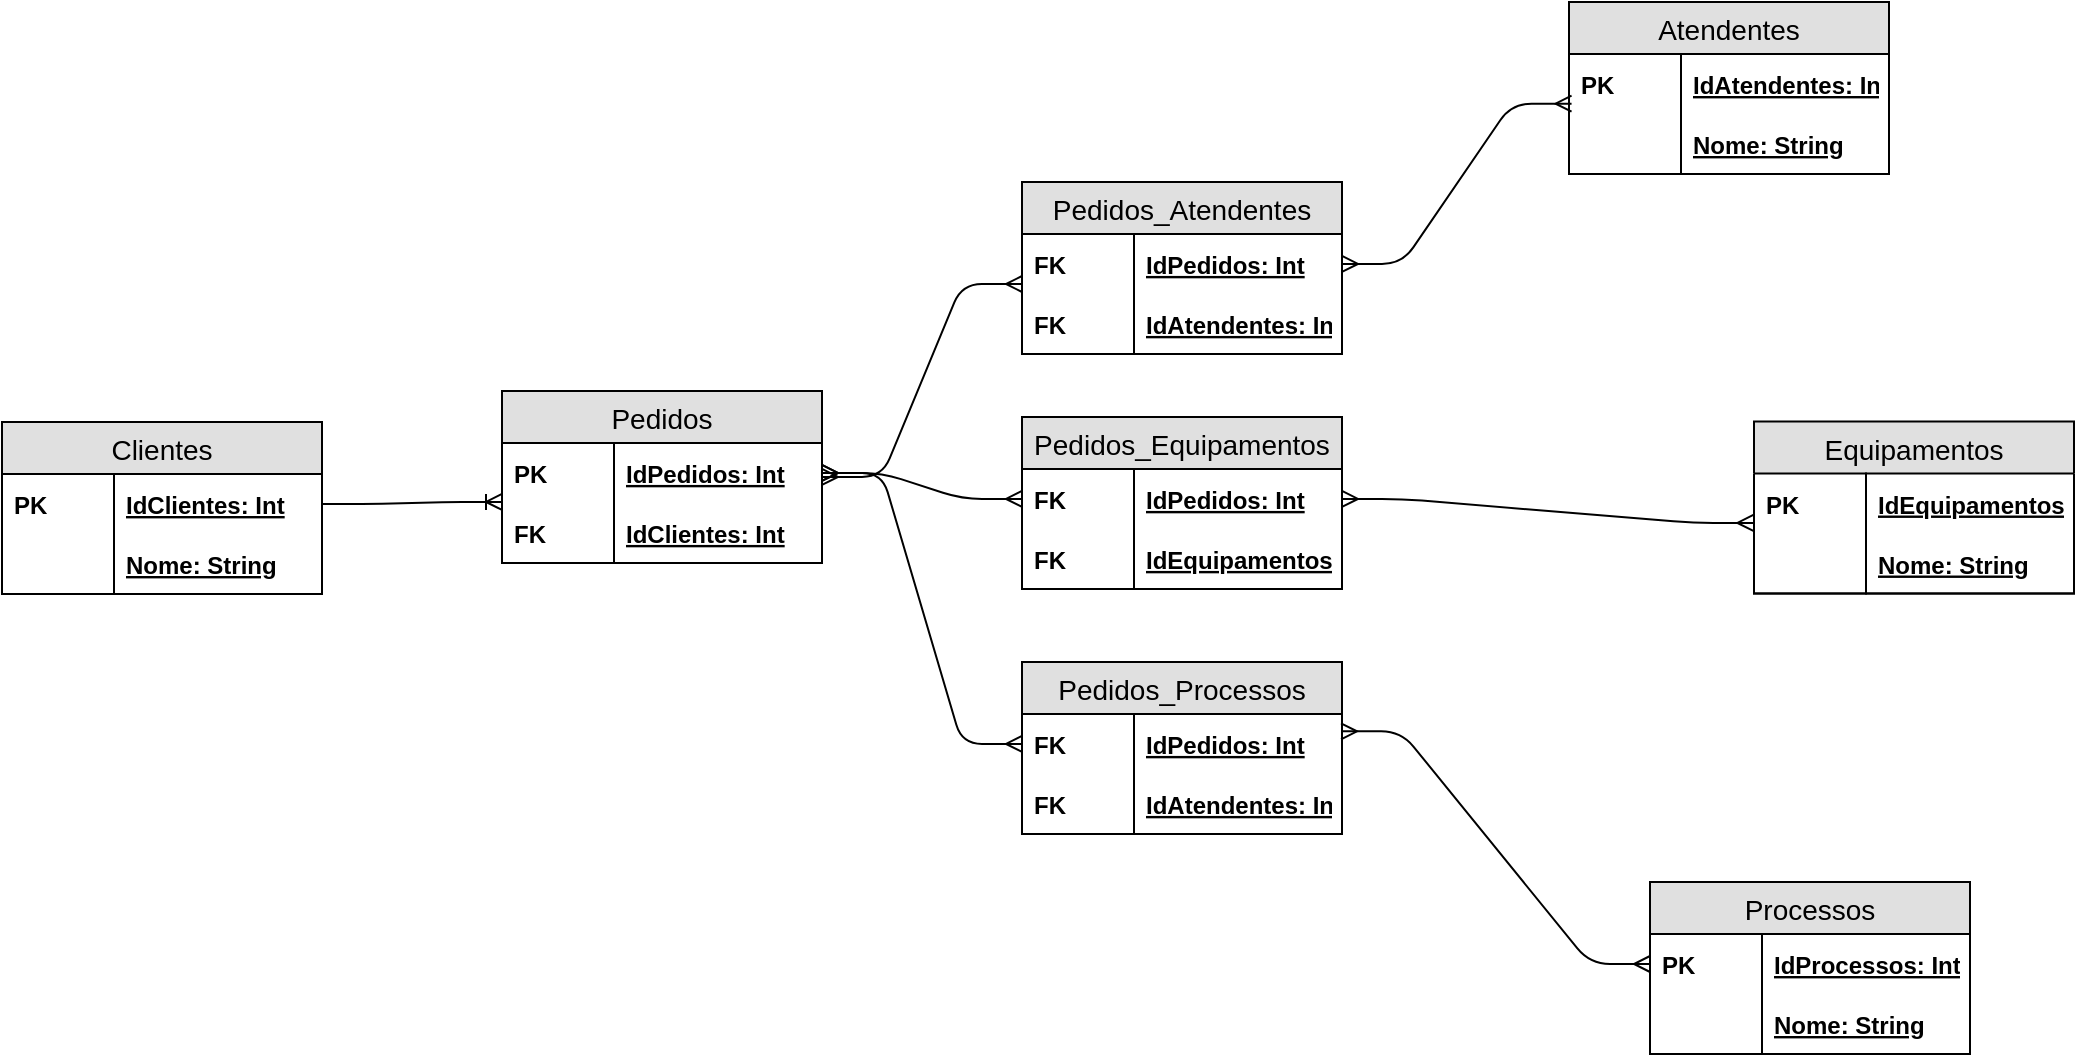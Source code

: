 <mxfile version="10.9.5" type="device"><diagram id="Uz0SGnyh5U9cGx0RSZEw" name="LÓGICO"><mxGraphModel dx="2397" dy="1073" grid="1" gridSize="10" guides="1" tooltips="1" connect="1" arrows="1" fold="1" page="1" pageScale="1" pageWidth="827" pageHeight="1169" math="0" shadow="0"><root><mxCell id="0"/><mxCell id="1" parent="0"/><mxCell id="YW2JojUkfbiyBlQAz7Cz-27" value="Pedidos" style="swimlane;fontStyle=0;childLayout=stackLayout;horizontal=1;startSize=26;fillColor=#e0e0e0;horizontalStack=0;resizeParent=1;resizeParentMax=0;resizeLast=0;collapsible=1;marginBottom=0;swimlaneFillColor=#ffffff;align=center;fontSize=14;" vertex="1" parent="1"><mxGeometry x="-200" y="584.466" width="160" height="86" as="geometry"><mxRectangle x="120" y="100" width="80" height="26" as="alternateBounds"/></mxGeometry></mxCell><mxCell id="YW2JojUkfbiyBlQAz7Cz-28" value="IdPedidos: Int" style="shape=partialRectangle;top=0;left=0;right=0;bottom=0;align=left;verticalAlign=middle;fillColor=none;spacingLeft=60;spacingRight=4;overflow=hidden;rotatable=0;points=[[0,0.5],[1,0.5]];portConstraint=eastwest;dropTarget=0;fontStyle=5;fontSize=12;" vertex="1" parent="YW2JojUkfbiyBlQAz7Cz-27"><mxGeometry y="26" width="160" height="30" as="geometry"/></mxCell><mxCell id="YW2JojUkfbiyBlQAz7Cz-29" value="PK" style="shape=partialRectangle;fontStyle=1;top=0;left=0;bottom=0;fillColor=none;align=left;verticalAlign=middle;spacingLeft=4;spacingRight=4;overflow=hidden;rotatable=0;points=[];portConstraint=eastwest;part=1;fontSize=12;" vertex="1" connectable="0" parent="YW2JojUkfbiyBlQAz7Cz-28"><mxGeometry width="56" height="30" as="geometry"/></mxCell><mxCell id="YW2JojUkfbiyBlQAz7Cz-30" value="IdClientes: Int" style="shape=partialRectangle;top=0;left=0;right=0;bottom=1;align=left;verticalAlign=middle;fillColor=none;spacingLeft=60;spacingRight=4;overflow=hidden;rotatable=0;points=[[0,0.5],[1,0.5]];portConstraint=eastwest;dropTarget=0;fontStyle=5;fontSize=12;" vertex="1" parent="YW2JojUkfbiyBlQAz7Cz-27"><mxGeometry y="56" width="160" height="30" as="geometry"/></mxCell><mxCell id="YW2JojUkfbiyBlQAz7Cz-31" value="FK" style="shape=partialRectangle;fontStyle=1;top=0;left=0;bottom=0;fillColor=none;align=left;verticalAlign=middle;spacingLeft=4;spacingRight=4;overflow=hidden;rotatable=0;points=[];portConstraint=eastwest;part=1;fontSize=12;" vertex="1" connectable="0" parent="YW2JojUkfbiyBlQAz7Cz-30"><mxGeometry width="56" height="30" as="geometry"/></mxCell><mxCell id="YW2JojUkfbiyBlQAz7Cz-34" value="Clientes" style="swimlane;fontStyle=0;childLayout=stackLayout;horizontal=1;startSize=26;fillColor=#e0e0e0;horizontalStack=0;resizeParent=1;resizeParentMax=0;resizeLast=0;collapsible=1;marginBottom=0;swimlaneFillColor=#ffffff;align=center;fontSize=14;" vertex="1" parent="1"><mxGeometry x="-450" y="600" width="160" height="86" as="geometry"><mxRectangle x="120" y="250" width="80" height="26" as="alternateBounds"/></mxGeometry></mxCell><mxCell id="YW2JojUkfbiyBlQAz7Cz-35" value="IdClientes: Int" style="shape=partialRectangle;top=0;left=0;right=0;bottom=0;align=left;verticalAlign=middle;fillColor=none;spacingLeft=60;spacingRight=4;overflow=hidden;rotatable=0;points=[[0,0.5],[1,0.5]];portConstraint=eastwest;dropTarget=0;fontStyle=5;fontSize=12;" vertex="1" parent="YW2JojUkfbiyBlQAz7Cz-34"><mxGeometry y="26" width="160" height="30" as="geometry"/></mxCell><mxCell id="YW2JojUkfbiyBlQAz7Cz-36" value="PK" style="shape=partialRectangle;fontStyle=1;top=0;left=0;bottom=0;fillColor=none;align=left;verticalAlign=middle;spacingLeft=4;spacingRight=4;overflow=hidden;rotatable=0;points=[];portConstraint=eastwest;part=1;fontSize=12;" vertex="1" connectable="0" parent="YW2JojUkfbiyBlQAz7Cz-35"><mxGeometry width="56" height="30" as="geometry"/></mxCell><mxCell id="YW2JojUkfbiyBlQAz7Cz-37" value="Nome: String" style="shape=partialRectangle;top=0;left=0;right=0;bottom=1;align=left;verticalAlign=middle;fillColor=none;spacingLeft=60;spacingRight=4;overflow=hidden;rotatable=0;points=[[0,0.5],[1,0.5]];portConstraint=eastwest;dropTarget=0;fontStyle=5;fontSize=12;" vertex="1" parent="YW2JojUkfbiyBlQAz7Cz-34"><mxGeometry y="56" width="160" height="30" as="geometry"/></mxCell><mxCell id="YW2JojUkfbiyBlQAz7Cz-38" value="" style="shape=partialRectangle;fontStyle=1;top=0;left=0;bottom=0;fillColor=none;align=left;verticalAlign=middle;spacingLeft=4;spacingRight=4;overflow=hidden;rotatable=0;points=[];portConstraint=eastwest;part=1;fontSize=12;" vertex="1" connectable="0" parent="YW2JojUkfbiyBlQAz7Cz-37"><mxGeometry width="56" height="30" as="geometry"/></mxCell><mxCell id="fa3gaUuxmI1T9aiLg6xi-1" value="Processos" style="swimlane;fontStyle=0;childLayout=stackLayout;horizontal=1;startSize=26;fillColor=#e0e0e0;horizontalStack=0;resizeParent=1;resizeParentMax=0;resizeLast=0;collapsible=1;marginBottom=0;swimlaneFillColor=#ffffff;align=center;fontSize=14;" vertex="1" parent="1"><mxGeometry x="374" y="830" width="160" height="86" as="geometry"><mxRectangle x="400" y="100" width="100" height="26" as="alternateBounds"/></mxGeometry></mxCell><mxCell id="fa3gaUuxmI1T9aiLg6xi-2" value="IdProcessos: Int" style="shape=partialRectangle;top=0;left=0;right=0;bottom=0;align=left;verticalAlign=middle;fillColor=none;spacingLeft=60;spacingRight=4;overflow=hidden;rotatable=0;points=[[0,0.5],[1,0.5]];portConstraint=eastwest;dropTarget=0;fontStyle=5;fontSize=12;" vertex="1" parent="fa3gaUuxmI1T9aiLg6xi-1"><mxGeometry y="26" width="160" height="30" as="geometry"/></mxCell><mxCell id="fa3gaUuxmI1T9aiLg6xi-3" value="PK" style="shape=partialRectangle;fontStyle=1;top=0;left=0;bottom=0;fillColor=none;align=left;verticalAlign=middle;spacingLeft=4;spacingRight=4;overflow=hidden;rotatable=0;points=[];portConstraint=eastwest;part=1;fontSize=12;" vertex="1" connectable="0" parent="fa3gaUuxmI1T9aiLg6xi-2"><mxGeometry width="56" height="30" as="geometry"/></mxCell><mxCell id="fa3gaUuxmI1T9aiLg6xi-4" value="Nome: String" style="shape=partialRectangle;top=0;left=0;right=0;bottom=1;align=left;verticalAlign=middle;fillColor=none;spacingLeft=60;spacingRight=4;overflow=hidden;rotatable=0;points=[[0,0.5],[1,0.5]];portConstraint=eastwest;dropTarget=0;fontStyle=5;fontSize=12;" vertex="1" parent="fa3gaUuxmI1T9aiLg6xi-1"><mxGeometry y="56" width="160" height="30" as="geometry"/></mxCell><mxCell id="fa3gaUuxmI1T9aiLg6xi-5" value="" style="shape=partialRectangle;fontStyle=1;top=0;left=0;bottom=0;fillColor=none;align=left;verticalAlign=middle;spacingLeft=4;spacingRight=4;overflow=hidden;rotatable=0;points=[];portConstraint=eastwest;part=1;fontSize=12;" vertex="1" connectable="0" parent="fa3gaUuxmI1T9aiLg6xi-4"><mxGeometry width="56" height="30" as="geometry"/></mxCell><mxCell id="-RF7FEnGEPfy0WsugzwO-3" value="Atendentes" style="swimlane;fontStyle=0;childLayout=stackLayout;horizontal=1;startSize=26;fillColor=#e0e0e0;horizontalStack=0;resizeParent=1;resizeParentMax=0;resizeLast=0;collapsible=1;marginBottom=0;swimlaneFillColor=#ffffff;align=center;fontSize=14;" vertex="1" parent="1"><mxGeometry x="333.5" y="390" width="160" height="86" as="geometry"/></mxCell><mxCell id="-RF7FEnGEPfy0WsugzwO-4" value="IdAtendentes: Int" style="shape=partialRectangle;top=0;left=0;right=0;bottom=0;align=left;verticalAlign=middle;fillColor=none;spacingLeft=60;spacingRight=4;overflow=hidden;rotatable=0;points=[[0,0.5],[1,0.5]];portConstraint=eastwest;dropTarget=0;fontStyle=5;fontSize=12;" vertex="1" parent="-RF7FEnGEPfy0WsugzwO-3"><mxGeometry y="26" width="160" height="30" as="geometry"/></mxCell><mxCell id="-RF7FEnGEPfy0WsugzwO-5" value="PK" style="shape=partialRectangle;fontStyle=1;top=0;left=0;bottom=0;fillColor=none;align=left;verticalAlign=middle;spacingLeft=4;spacingRight=4;overflow=hidden;rotatable=0;points=[];portConstraint=eastwest;part=1;fontSize=12;" vertex="1" connectable="0" parent="-RF7FEnGEPfy0WsugzwO-4"><mxGeometry width="56" height="30" as="geometry"/></mxCell><mxCell id="-RF7FEnGEPfy0WsugzwO-6" value="Nome: String" style="shape=partialRectangle;top=0;left=0;right=0;bottom=1;align=left;verticalAlign=middle;fillColor=none;spacingLeft=60;spacingRight=4;overflow=hidden;rotatable=0;points=[[0,0.5],[1,0.5]];portConstraint=eastwest;dropTarget=0;fontStyle=5;fontSize=12;" vertex="1" parent="-RF7FEnGEPfy0WsugzwO-3"><mxGeometry y="56" width="160" height="30" as="geometry"/></mxCell><mxCell id="-RF7FEnGEPfy0WsugzwO-7" value="" style="shape=partialRectangle;fontStyle=1;top=0;left=0;bottom=0;fillColor=none;align=left;verticalAlign=middle;spacingLeft=4;spacingRight=4;overflow=hidden;rotatable=0;points=[];portConstraint=eastwest;part=1;fontSize=12;" vertex="1" connectable="0" parent="-RF7FEnGEPfy0WsugzwO-6"><mxGeometry width="56" height="30" as="geometry"/></mxCell><mxCell id="-RF7FEnGEPfy0WsugzwO-10" value="Equipamentos" style="swimlane;fontStyle=0;childLayout=stackLayout;horizontal=1;startSize=26;fillColor=#e0e0e0;horizontalStack=0;resizeParent=1;resizeParentMax=0;resizeLast=0;collapsible=1;marginBottom=0;swimlaneFillColor=#ffffff;align=center;fontSize=14;" vertex="1" parent="1"><mxGeometry x="426" y="599.759" width="160" height="86" as="geometry"><mxRectangle x="400" y="100" width="100" height="26" as="alternateBounds"/></mxGeometry></mxCell><mxCell id="-RF7FEnGEPfy0WsugzwO-11" value="IdEquipamentos: Int" style="shape=partialRectangle;top=0;left=0;right=0;bottom=0;align=left;verticalAlign=middle;fillColor=none;spacingLeft=60;spacingRight=4;overflow=hidden;rotatable=0;points=[[0,0.5],[1,0.5]];portConstraint=eastwest;dropTarget=0;fontStyle=5;fontSize=12;" vertex="1" parent="-RF7FEnGEPfy0WsugzwO-10"><mxGeometry y="26" width="160" height="30" as="geometry"/></mxCell><mxCell id="-RF7FEnGEPfy0WsugzwO-12" value="PK" style="shape=partialRectangle;fontStyle=1;top=0;left=0;bottom=0;fillColor=none;align=left;verticalAlign=middle;spacingLeft=4;spacingRight=4;overflow=hidden;rotatable=0;points=[];portConstraint=eastwest;part=1;fontSize=12;" vertex="1" connectable="0" parent="-RF7FEnGEPfy0WsugzwO-11"><mxGeometry width="56" height="30" as="geometry"/></mxCell><mxCell id="-RF7FEnGEPfy0WsugzwO-13" value="Nome: String" style="shape=partialRectangle;top=0;left=0;right=0;bottom=1;align=left;verticalAlign=middle;fillColor=none;spacingLeft=60;spacingRight=4;overflow=hidden;rotatable=0;points=[[0,0.5],[1,0.5]];portConstraint=eastwest;dropTarget=0;fontStyle=5;fontSize=12;" vertex="1" parent="-RF7FEnGEPfy0WsugzwO-10"><mxGeometry y="56" width="160" height="30" as="geometry"/></mxCell><mxCell id="-RF7FEnGEPfy0WsugzwO-14" value="" style="shape=partialRectangle;fontStyle=1;top=0;left=0;bottom=0;fillColor=none;align=left;verticalAlign=middle;spacingLeft=4;spacingRight=4;overflow=hidden;rotatable=0;points=[];portConstraint=eastwest;part=1;fontSize=12;" vertex="1" connectable="0" parent="-RF7FEnGEPfy0WsugzwO-13"><mxGeometry width="56" height="30" as="geometry"/></mxCell><mxCell id="-RF7FEnGEPfy0WsugzwO-15" value="Pedidos_Equipamentos" style="swimlane;fontStyle=0;childLayout=stackLayout;horizontal=1;startSize=26;fillColor=#e0e0e0;horizontalStack=0;resizeParent=1;resizeParentMax=0;resizeLast=0;collapsible=1;marginBottom=0;swimlaneFillColor=#ffffff;align=center;fontSize=14;" vertex="1" parent="1"><mxGeometry x="60" y="597.466" width="160" height="86" as="geometry"><mxRectangle x="120" y="100" width="80" height="26" as="alternateBounds"/></mxGeometry></mxCell><mxCell id="-RF7FEnGEPfy0WsugzwO-16" value="IdPedidos: Int" style="shape=partialRectangle;top=0;left=0;right=0;bottom=0;align=left;verticalAlign=middle;fillColor=none;spacingLeft=60;spacingRight=4;overflow=hidden;rotatable=0;points=[[0,0.5],[1,0.5]];portConstraint=eastwest;dropTarget=0;fontStyle=5;fontSize=12;" vertex="1" parent="-RF7FEnGEPfy0WsugzwO-15"><mxGeometry y="26" width="160" height="30" as="geometry"/></mxCell><mxCell id="-RF7FEnGEPfy0WsugzwO-17" value="FK" style="shape=partialRectangle;fontStyle=1;top=0;left=0;bottom=0;fillColor=none;align=left;verticalAlign=middle;spacingLeft=4;spacingRight=4;overflow=hidden;rotatable=0;points=[];portConstraint=eastwest;part=1;fontSize=12;" vertex="1" connectable="0" parent="-RF7FEnGEPfy0WsugzwO-16"><mxGeometry width="56" height="30" as="geometry"/></mxCell><mxCell id="-RF7FEnGEPfy0WsugzwO-18" value="IdEquipamentos: Int" style="shape=partialRectangle;top=0;left=0;right=0;bottom=1;align=left;verticalAlign=middle;fillColor=none;spacingLeft=60;spacingRight=4;overflow=hidden;rotatable=0;points=[[0,0.5],[1,0.5]];portConstraint=eastwest;dropTarget=0;fontStyle=5;fontSize=12;" vertex="1" parent="-RF7FEnGEPfy0WsugzwO-15"><mxGeometry y="56" width="160" height="30" as="geometry"/></mxCell><mxCell id="-RF7FEnGEPfy0WsugzwO-19" value="FK" style="shape=partialRectangle;fontStyle=1;top=0;left=0;bottom=0;fillColor=none;align=left;verticalAlign=middle;spacingLeft=4;spacingRight=4;overflow=hidden;rotatable=0;points=[];portConstraint=eastwest;part=1;fontSize=12;" vertex="1" connectable="0" parent="-RF7FEnGEPfy0WsugzwO-18"><mxGeometry width="56" height="30" as="geometry"/></mxCell><mxCell id="13fYKOn3FZUfU9NuE36q-3" value="Pedidos_Atendentes" style="swimlane;fontStyle=0;childLayout=stackLayout;horizontal=1;startSize=26;fillColor=#e0e0e0;horizontalStack=0;resizeParent=1;resizeParentMax=0;resizeLast=0;collapsible=1;marginBottom=0;swimlaneFillColor=#ffffff;align=center;fontSize=14;" vertex="1" parent="1"><mxGeometry x="60" y="479.966" width="160" height="86" as="geometry"><mxRectangle x="120" y="100" width="80" height="26" as="alternateBounds"/></mxGeometry></mxCell><mxCell id="13fYKOn3FZUfU9NuE36q-4" value="IdPedidos: Int" style="shape=partialRectangle;top=0;left=0;right=0;bottom=0;align=left;verticalAlign=middle;fillColor=none;spacingLeft=60;spacingRight=4;overflow=hidden;rotatable=0;points=[[0,0.5],[1,0.5]];portConstraint=eastwest;dropTarget=0;fontStyle=5;fontSize=12;" vertex="1" parent="13fYKOn3FZUfU9NuE36q-3"><mxGeometry y="26" width="160" height="30" as="geometry"/></mxCell><mxCell id="13fYKOn3FZUfU9NuE36q-5" value="FK" style="shape=partialRectangle;fontStyle=1;top=0;left=0;bottom=0;fillColor=none;align=left;verticalAlign=middle;spacingLeft=4;spacingRight=4;overflow=hidden;rotatable=0;points=[];portConstraint=eastwest;part=1;fontSize=12;" vertex="1" connectable="0" parent="13fYKOn3FZUfU9NuE36q-4"><mxGeometry width="56" height="30" as="geometry"/></mxCell><mxCell id="13fYKOn3FZUfU9NuE36q-6" value="IdAtendentes: Int" style="shape=partialRectangle;top=0;left=0;right=0;bottom=1;align=left;verticalAlign=middle;fillColor=none;spacingLeft=60;spacingRight=4;overflow=hidden;rotatable=0;points=[[0,0.5],[1,0.5]];portConstraint=eastwest;dropTarget=0;fontStyle=5;fontSize=12;" vertex="1" parent="13fYKOn3FZUfU9NuE36q-3"><mxGeometry y="56" width="160" height="30" as="geometry"/></mxCell><mxCell id="13fYKOn3FZUfU9NuE36q-7" value="FK" style="shape=partialRectangle;fontStyle=1;top=0;left=0;bottom=0;fillColor=none;align=left;verticalAlign=middle;spacingLeft=4;spacingRight=4;overflow=hidden;rotatable=0;points=[];portConstraint=eastwest;part=1;fontSize=12;" vertex="1" connectable="0" parent="13fYKOn3FZUfU9NuE36q-6"><mxGeometry width="56" height="30" as="geometry"/></mxCell><mxCell id="13fYKOn3FZUfU9NuE36q-8" value="Pedidos_Processos" style="swimlane;fontStyle=0;childLayout=stackLayout;horizontal=1;startSize=26;fillColor=#e0e0e0;horizontalStack=0;resizeParent=1;resizeParentMax=0;resizeLast=0;collapsible=1;marginBottom=0;swimlaneFillColor=#ffffff;align=center;fontSize=14;" vertex="1" parent="1"><mxGeometry x="60" y="719.966" width="160" height="86" as="geometry"><mxRectangle x="120" y="100" width="80" height="26" as="alternateBounds"/></mxGeometry></mxCell><mxCell id="13fYKOn3FZUfU9NuE36q-9" value="IdPedidos: Int" style="shape=partialRectangle;top=0;left=0;right=0;bottom=0;align=left;verticalAlign=middle;fillColor=none;spacingLeft=60;spacingRight=4;overflow=hidden;rotatable=0;points=[[0,0.5],[1,0.5]];portConstraint=eastwest;dropTarget=0;fontStyle=5;fontSize=12;" vertex="1" parent="13fYKOn3FZUfU9NuE36q-8"><mxGeometry y="26" width="160" height="30" as="geometry"/></mxCell><mxCell id="13fYKOn3FZUfU9NuE36q-10" value="FK" style="shape=partialRectangle;fontStyle=1;top=0;left=0;bottom=0;fillColor=none;align=left;verticalAlign=middle;spacingLeft=4;spacingRight=4;overflow=hidden;rotatable=0;points=[];portConstraint=eastwest;part=1;fontSize=12;" vertex="1" connectable="0" parent="13fYKOn3FZUfU9NuE36q-9"><mxGeometry width="56" height="30" as="geometry"/></mxCell><mxCell id="13fYKOn3FZUfU9NuE36q-11" value="IdAtendentes: Int" style="shape=partialRectangle;top=0;left=0;right=0;bottom=1;align=left;verticalAlign=middle;fillColor=none;spacingLeft=60;spacingRight=4;overflow=hidden;rotatable=0;points=[[0,0.5],[1,0.5]];portConstraint=eastwest;dropTarget=0;fontStyle=5;fontSize=12;" vertex="1" parent="13fYKOn3FZUfU9NuE36q-8"><mxGeometry y="56" width="160" height="30" as="geometry"/></mxCell><mxCell id="13fYKOn3FZUfU9NuE36q-12" value="FK" style="shape=partialRectangle;fontStyle=1;top=0;left=0;bottom=0;fillColor=none;align=left;verticalAlign=middle;spacingLeft=4;spacingRight=4;overflow=hidden;rotatable=0;points=[];portConstraint=eastwest;part=1;fontSize=12;" vertex="1" connectable="0" parent="13fYKOn3FZUfU9NuE36q-11"><mxGeometry width="56" height="30" as="geometry"/></mxCell><mxCell id="13fYKOn3FZUfU9NuE36q-13" value="" style="edgeStyle=entityRelationEdgeStyle;fontSize=12;html=1;endArrow=ERmany;startArrow=ERmany;" edge="1" parent="1" source="YW2JojUkfbiyBlQAz7Cz-27"><mxGeometry width="100" height="100" relative="1" as="geometry"><mxPoint x="-200" y="930" as="sourcePoint"/><mxPoint x="60" y="531" as="targetPoint"/></mxGeometry></mxCell><mxCell id="13fYKOn3FZUfU9NuE36q-15" value="" style="edgeStyle=entityRelationEdgeStyle;fontSize=12;html=1;endArrow=ERmany;startArrow=ERmany;entryX=0;entryY=0.5;entryDx=0;entryDy=0;exitX=1;exitY=0.5;exitDx=0;exitDy=0;" edge="1" parent="1" source="YW2JojUkfbiyBlQAz7Cz-28" target="-RF7FEnGEPfy0WsugzwO-16"><mxGeometry width="100" height="100" relative="1" as="geometry"><mxPoint x="-200" y="930" as="sourcePoint"/><mxPoint x="-100" y="830" as="targetPoint"/></mxGeometry></mxCell><mxCell id="13fYKOn3FZUfU9NuE36q-16" value="" style="edgeStyle=entityRelationEdgeStyle;fontSize=12;html=1;endArrow=ERmany;startArrow=ERmany;entryX=0;entryY=0.5;entryDx=0;entryDy=0;exitX=1;exitY=0.5;exitDx=0;exitDy=0;" edge="1" parent="1" source="YW2JojUkfbiyBlQAz7Cz-28" target="13fYKOn3FZUfU9NuE36q-9"><mxGeometry width="100" height="100" relative="1" as="geometry"><mxPoint x="-200" y="930" as="sourcePoint"/><mxPoint x="-100" y="830" as="targetPoint"/></mxGeometry></mxCell><mxCell id="13fYKOn3FZUfU9NuE36q-17" value="" style="edgeStyle=entityRelationEdgeStyle;fontSize=12;html=1;endArrow=ERmany;startArrow=ERmany;entryX=0;entryY=0.5;entryDx=0;entryDy=0;exitX=0.997;exitY=0.289;exitDx=0;exitDy=0;exitPerimeter=0;" edge="1" parent="1" source="13fYKOn3FZUfU9NuE36q-9" target="fa3gaUuxmI1T9aiLg6xi-2"><mxGeometry width="100" height="100" relative="1" as="geometry"><mxPoint y="1040" as="sourcePoint"/><mxPoint x="100" y="940" as="targetPoint"/></mxGeometry></mxCell><mxCell id="13fYKOn3FZUfU9NuE36q-18" value="" style="edgeStyle=entityRelationEdgeStyle;fontSize=12;html=1;endArrow=ERmany;startArrow=ERmany;entryX=-0.002;entryY=0.824;entryDx=0;entryDy=0;entryPerimeter=0;exitX=1;exitY=0.5;exitDx=0;exitDy=0;" edge="1" parent="1" source="-RF7FEnGEPfy0WsugzwO-16" target="-RF7FEnGEPfy0WsugzwO-11"><mxGeometry width="100" height="100" relative="1" as="geometry"><mxPoint y="1040" as="sourcePoint"/><mxPoint x="100" y="940" as="targetPoint"/></mxGeometry></mxCell><mxCell id="13fYKOn3FZUfU9NuE36q-19" value="" style="edgeStyle=entityRelationEdgeStyle;fontSize=12;html=1;endArrow=ERmany;startArrow=ERmany;entryX=0.008;entryY=0.828;entryDx=0;entryDy=0;entryPerimeter=0;exitX=1;exitY=0.5;exitDx=0;exitDy=0;" edge="1" parent="1" source="13fYKOn3FZUfU9NuE36q-4" target="-RF7FEnGEPfy0WsugzwO-4"><mxGeometry width="100" height="100" relative="1" as="geometry"><mxPoint y="1040" as="sourcePoint"/><mxPoint x="100" y="940" as="targetPoint"/></mxGeometry></mxCell><mxCell id="13fYKOn3FZUfU9NuE36q-25" value="" style="edgeStyle=entityRelationEdgeStyle;fontSize=12;html=1;endArrow=ERoneToMany;entryX=0;entryY=0.984;entryDx=0;entryDy=0;entryPerimeter=0;" edge="1" parent="1" source="YW2JojUkfbiyBlQAz7Cz-35" target="YW2JojUkfbiyBlQAz7Cz-28"><mxGeometry width="100" height="100" relative="1" as="geometry"><mxPoint x="-200" y="1040" as="sourcePoint"/><mxPoint x="-100" y="940" as="targetPoint"/></mxGeometry></mxCell></root></mxGraphModel></diagram><diagram id="xAlN8D40YzYYP4-wiODL" name="CONCEITUAL"><mxGraphModel dx="1570" dy="1073" grid="1" gridSize="10" guides="1" tooltips="1" connect="1" arrows="1" fold="1" page="1" pageScale="1" pageWidth="827" pageHeight="1169" math="0" shadow="0"><root><mxCell id="GqSn515rfUtsU_jVSlUo-0"/><mxCell id="GqSn515rfUtsU_jVSlUo-1" parent="GqSn515rfUtsU_jVSlUo-0"/><mxCell id="GqSn515rfUtsU_jVSlUo-7" value="" style="rounded=0;whiteSpace=wrap;html=1;fontSize=25;" vertex="1" parent="GqSn515rfUtsU_jVSlUo-1"><mxGeometry x="413" y="350" width="120" height="60" as="geometry"/></mxCell><mxCell id="GqSn515rfUtsU_jVSlUo-8" value="Pedidos" style="text;html=1;strokeColor=none;fillColor=none;align=center;verticalAlign=middle;whiteSpace=wrap;rounded=0;fontSize=25;" vertex="1" parent="GqSn515rfUtsU_jVSlUo-1"><mxGeometry x="413" y="350" width="120" height="60" as="geometry"/></mxCell><mxCell id="GqSn515rfUtsU_jVSlUo-9" value="" style="rhombus;whiteSpace=wrap;html=1;fontSize=25;" vertex="1" parent="GqSn515rfUtsU_jVSlUo-1"><mxGeometry x="433" y="490" width="80" height="60" as="geometry"/></mxCell><mxCell id="GqSn515rfUtsU_jVSlUo-15" value="CT" style="text;html=1;strokeColor=none;fillColor=none;align=center;verticalAlign=middle;whiteSpace=wrap;rounded=0;fontSize=25;" vertex="1" parent="GqSn515rfUtsU_jVSlUo-1"><mxGeometry x="453" y="510" width="40" height="20" as="geometry"/></mxCell><mxCell id="GqSn515rfUtsU_jVSlUo-16" value="" style="endArrow=none;html=1;fontSize=25;entryX=0.5;entryY=1;entryDx=0;entryDy=0;exitX=0.5;exitY=0;exitDx=0;exitDy=0;" edge="1" parent="GqSn515rfUtsU_jVSlUo-1" source="GqSn515rfUtsU_jVSlUo-9" target="GqSn515rfUtsU_jVSlUo-8"><mxGeometry width="50" height="50" relative="1" as="geometry"><mxPoint x="410" y="620" as="sourcePoint"/><mxPoint x="460" y="570" as="targetPoint"/></mxGeometry></mxCell><mxCell id="GqSn515rfUtsU_jVSlUo-17" value="" style="endArrow=none;html=1;fontSize=25;entryX=0.5;entryY=1;entryDx=0;entryDy=0;" edge="1" parent="GqSn515rfUtsU_jVSlUo-1" target="GqSn515rfUtsU_jVSlUo-9"><mxGeometry width="50" height="50" relative="1" as="geometry"><mxPoint x="473" y="630" as="sourcePoint"/><mxPoint x="460" y="570" as="targetPoint"/></mxGeometry></mxCell><mxCell id="GqSn515rfUtsU_jVSlUo-18" value="" style="rounded=0;whiteSpace=wrap;html=1;fontSize=25;" vertex="1" parent="GqSn515rfUtsU_jVSlUo-1"><mxGeometry x="413" y="630" width="120" height="60" as="geometry"/></mxCell><mxCell id="GqSn515rfUtsU_jVSlUo-20" value="Clientes" style="text;html=1;strokeColor=none;fillColor=none;align=center;verticalAlign=middle;whiteSpace=wrap;rounded=0;fontSize=25;" vertex="1" parent="GqSn515rfUtsU_jVSlUo-1"><mxGeometry x="413" y="630" width="120" height="60" as="geometry"/></mxCell><mxCell id="GqSn515rfUtsU_jVSlUo-22" value="N" style="text;html=1;strokeColor=none;fillColor=none;align=center;verticalAlign=middle;whiteSpace=wrap;rounded=0;fontSize=25;" vertex="1" parent="GqSn515rfUtsU_jVSlUo-1"><mxGeometry x="493" y="420" width="40" height="20" as="geometry"/></mxCell><mxCell id="GqSn515rfUtsU_jVSlUo-24" value="&lt;font style=&quot;font-size: 18px&quot;&gt;Equipamentos&lt;/font&gt;" style="rounded=0;whiteSpace=wrap;html=1;fontSize=25;" vertex="1" parent="GqSn515rfUtsU_jVSlUo-1"><mxGeometry x="70" y="350" width="120" height="60" as="geometry"/></mxCell><mxCell id="GqSn515rfUtsU_jVSlUo-31" value="" style="rhombus;whiteSpace=wrap;html=1;fontSize=25;" vertex="1" parent="GqSn515rfUtsU_jVSlUo-1"><mxGeometry x="250" y="350" width="80" height="60" as="geometry"/></mxCell><mxCell id="GqSn515rfUtsU_jVSlUo-33" value="" style="endArrow=none;html=1;fontSize=25;entryX=0;entryY=0.5;entryDx=0;entryDy=0;exitX=1;exitY=0.5;exitDx=0;exitDy=0;" edge="1" parent="GqSn515rfUtsU_jVSlUo-1" source="GqSn515rfUtsU_jVSlUo-24" target="GqSn515rfUtsU_jVSlUo-31"><mxGeometry width="50" height="50" relative="1" as="geometry"><mxPoint x="70" y="760" as="sourcePoint"/><mxPoint x="120" y="710" as="targetPoint"/></mxGeometry></mxCell><mxCell id="GqSn515rfUtsU_jVSlUo-34" value="" style="endArrow=none;html=1;fontSize=25;entryX=0;entryY=0.5;entryDx=0;entryDy=0;exitX=1;exitY=0.5;exitDx=0;exitDy=0;" edge="1" parent="GqSn515rfUtsU_jVSlUo-1" source="GqSn515rfUtsU_jVSlUo-31" target="GqSn515rfUtsU_jVSlUo-8"><mxGeometry width="50" height="50" relative="1" as="geometry"><mxPoint x="70" y="760" as="sourcePoint"/><mxPoint x="120" y="710" as="targetPoint"/></mxGeometry></mxCell><mxCell id="GqSn515rfUtsU_jVSlUo-35" value="CT" style="text;html=1;strokeColor=none;fillColor=none;align=center;verticalAlign=middle;whiteSpace=wrap;rounded=0;fontSize=25;" vertex="1" parent="GqSn515rfUtsU_jVSlUo-1"><mxGeometry x="270" y="370" width="40" height="20" as="geometry"/></mxCell><mxCell id="GqSn515rfUtsU_jVSlUo-36" value="N" style="text;html=1;strokeColor=none;fillColor=none;align=center;verticalAlign=middle;whiteSpace=wrap;rounded=0;fontSize=25;" vertex="1" parent="GqSn515rfUtsU_jVSlUo-1"><mxGeometry x="360" y="390" width="40" height="20" as="geometry"/></mxCell><mxCell id="GqSn515rfUtsU_jVSlUo-37" value="N" style="text;html=1;strokeColor=none;fillColor=none;align=center;verticalAlign=middle;whiteSpace=wrap;rounded=0;fontSize=25;" vertex="1" parent="GqSn515rfUtsU_jVSlUo-1"><mxGeometry x="200" y="390" width="40" height="20" as="geometry"/></mxCell><mxCell id="GqSn515rfUtsU_jVSlUo-38" value="" style="endArrow=none;html=1;fontSize=25;entryX=1;entryY=0.5;entryDx=0;entryDy=0;" edge="1" parent="GqSn515rfUtsU_jVSlUo-1" target="GqSn515rfUtsU_jVSlUo-8"><mxGeometry width="50" height="50" relative="1" as="geometry"><mxPoint x="630" y="380" as="sourcePoint"/><mxPoint x="120" y="710" as="targetPoint"/></mxGeometry></mxCell><mxCell id="GqSn515rfUtsU_jVSlUo-47" value="" style="rhombus;whiteSpace=wrap;html=1;fontSize=25;" vertex="1" parent="GqSn515rfUtsU_jVSlUo-1"><mxGeometry x="630" y="350" width="80" height="60" as="geometry"/></mxCell><mxCell id="GqSn515rfUtsU_jVSlUo-48" value="CT" style="text;html=1;strokeColor=none;fillColor=none;align=center;verticalAlign=middle;whiteSpace=wrap;rounded=0;fontSize=25;" vertex="1" parent="GqSn515rfUtsU_jVSlUo-1"><mxGeometry x="650" y="370" width="40" height="20" as="geometry"/></mxCell><mxCell id="GqSn515rfUtsU_jVSlUo-49" value="N" style="text;html=1;strokeColor=none;fillColor=none;align=center;verticalAlign=middle;whiteSpace=wrap;rounded=0;fontSize=25;" vertex="1" parent="GqSn515rfUtsU_jVSlUo-1"><mxGeometry x="540" y="390" width="40" height="20" as="geometry"/></mxCell><mxCell id="GqSn515rfUtsU_jVSlUo-50" value="" style="endArrow=none;html=1;fontSize=25;entryX=1;entryY=0.5;entryDx=0;entryDy=0;" edge="1" parent="GqSn515rfUtsU_jVSlUo-1" target="GqSn515rfUtsU_jVSlUo-47"><mxGeometry width="50" height="50" relative="1" as="geometry"><mxPoint x="830" y="380" as="sourcePoint"/><mxPoint x="140" y="710" as="targetPoint"/></mxGeometry></mxCell><mxCell id="GqSn515rfUtsU_jVSlUo-51" value="" style="rounded=0;whiteSpace=wrap;html=1;fontSize=25;" vertex="1" parent="GqSn515rfUtsU_jVSlUo-1"><mxGeometry x="827" y="350" width="120" height="60" as="geometry"/></mxCell><mxCell id="GqSn515rfUtsU_jVSlUo-52" value="&lt;font style=&quot;font-size: 23px&quot;&gt;Atendentes&lt;/font&gt;" style="text;html=1;strokeColor=none;fillColor=none;align=center;verticalAlign=middle;whiteSpace=wrap;rounded=0;fontSize=25;" vertex="1" parent="GqSn515rfUtsU_jVSlUo-1"><mxGeometry x="827" y="350" width="120" height="60" as="geometry"/></mxCell><mxCell id="GqSn515rfUtsU_jVSlUo-53" value="N" style="text;html=1;strokeColor=none;fillColor=none;align=center;verticalAlign=middle;whiteSpace=wrap;rounded=0;fontSize=25;" vertex="1" parent="GqSn515rfUtsU_jVSlUo-1"><mxGeometry x="780" y="390" width="40" height="20" as="geometry"/></mxCell><mxCell id="GqSn515rfUtsU_jVSlUo-68" value="" style="endArrow=none;html=1;fontSize=25;entryX=0.5;entryY=0;entryDx=0;entryDy=0;" edge="1" parent="GqSn515rfUtsU_jVSlUo-1" target="GqSn515rfUtsU_jVSlUo-8"><mxGeometry width="50" height="50" relative="1" as="geometry"><mxPoint x="473" y="240" as="sourcePoint"/><mxPoint x="120" y="710" as="targetPoint"/></mxGeometry></mxCell><mxCell id="GqSn515rfUtsU_jVSlUo-69" value="" style="rhombus;whiteSpace=wrap;html=1;fontSize=25;" vertex="1" parent="GqSn515rfUtsU_jVSlUo-1"><mxGeometry x="433" y="180" width="80" height="60" as="geometry"/></mxCell><mxCell id="GqSn515rfUtsU_jVSlUo-70" value="CT" style="text;html=1;strokeColor=none;fillColor=none;align=center;verticalAlign=middle;whiteSpace=wrap;rounded=0;fontSize=25;" vertex="1" parent="GqSn515rfUtsU_jVSlUo-1"><mxGeometry x="453" y="200" width="40" height="20" as="geometry"/></mxCell><mxCell id="GqSn515rfUtsU_jVSlUo-71" value="" style="endArrow=none;html=1;fontSize=25;entryX=0.5;entryY=0;entryDx=0;entryDy=0;" edge="1" parent="GqSn515rfUtsU_jVSlUo-1" target="GqSn515rfUtsU_jVSlUo-69"><mxGeometry width="50" height="50" relative="1" as="geometry"><mxPoint x="473" y="100" as="sourcePoint"/><mxPoint x="120" y="710" as="targetPoint"/><Array as="points"/></mxGeometry></mxCell><mxCell id="E0uUhckZsCfn3bARA3Yk-0" value="" style="rounded=0;whiteSpace=wrap;html=1;fontSize=25;" vertex="1" parent="GqSn515rfUtsU_jVSlUo-1"><mxGeometry x="413" y="38" width="120" height="60" as="geometry"/></mxCell><mxCell id="E0uUhckZsCfn3bARA3Yk-1" value="Processos" style="text;html=1;strokeColor=none;fillColor=none;align=center;verticalAlign=middle;whiteSpace=wrap;rounded=0;fontSize=25;" vertex="1" parent="GqSn515rfUtsU_jVSlUo-1"><mxGeometry x="413" y="38" width="120" height="60" as="geometry"/></mxCell><mxCell id="E0uUhckZsCfn3bARA3Yk-2" value="N" style="text;html=1;strokeColor=none;fillColor=none;align=center;verticalAlign=middle;whiteSpace=wrap;rounded=0;fontSize=25;" vertex="1" parent="GqSn515rfUtsU_jVSlUo-1"><mxGeometry x="480" y="320" width="40" height="20" as="geometry"/></mxCell><mxCell id="E0uUhckZsCfn3bARA3Yk-3" value="N" style="text;html=1;strokeColor=none;fillColor=none;align=center;verticalAlign=middle;whiteSpace=wrap;rounded=0;fontSize=25;" vertex="1" parent="GqSn515rfUtsU_jVSlUo-1"><mxGeometry x="480" y="110" width="40" height="20" as="geometry"/></mxCell><mxCell id="Jv3GyqgrR8L4EIIi49E5-0" value="1" style="text;html=1;strokeColor=none;fillColor=none;align=center;verticalAlign=middle;whiteSpace=wrap;rounded=0;fontSize=25;" vertex="1" parent="GqSn515rfUtsU_jVSlUo-1"><mxGeometry x="500" y="600" width="40" height="20" as="geometry"/></mxCell></root></mxGraphModel></diagram></mxfile>